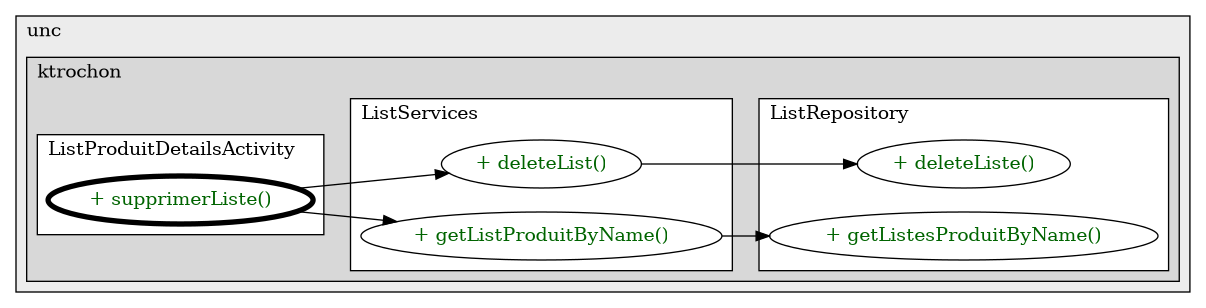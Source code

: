 @startuml

/' diagram meta data start
config=CallConfiguration;
{
  "rootMethod": "nc.unc.ktrochon.pocketlist.ListProduitDetailsActivity#supprimerListe(View)",
  "projectClassification": {
    "searchMode": "OpenProject", // OpenProject, AllProjects
    "includedProjects": "",
    "pathEndKeywords": "*.impl",
    "isClientPath": "",
    "isClientName": "",
    "isTestPath": "",
    "isTestName": "",
    "isMappingPath": "",
    "isMappingName": "",
    "isDataAccessPath": "",
    "isDataAccessName": "",
    "isDataStructurePath": "",
    "isDataStructureName": "",
    "isInterfaceStructuresPath": "",
    "isInterfaceStructuresName": "",
    "isEntryPointPath": "",
    "isEntryPointName": "",
    "treatFinalFieldsAsMandatory": false
  },
  "graphRestriction": {
    "classPackageExcludeFilter": "",
    "classPackageIncludeFilter": "",
    "classNameExcludeFilter": "",
    "classNameIncludeFilter": "",
    "methodNameExcludeFilter": "",
    "methodNameIncludeFilter": "",
    "removeByInheritance": "", // inheritance/annotation based filtering is done in a second step
    "removeByAnnotation": "",
    "removeByClassPackage": "", // cleanup the graph after inheritance/annotation based filtering is done
    "removeByClassName": "",
    "cutMappings": false,
    "cutEnum": true,
    "cutTests": true,
    "cutClient": true,
    "cutDataAccess": true,
    "cutInterfaceStructures": true,
    "cutDataStructures": true,
    "cutGetterAndSetter": true,
    "cutConstructors": true
  },
  "graphTraversal": {
    "forwardDepth": 3,
    "backwardDepth": 3,
    "classPackageExcludeFilter": "",
    "classPackageIncludeFilter": "",
    "classNameExcludeFilter": "",
    "classNameIncludeFilter": "",
    "methodNameExcludeFilter": "",
    "methodNameIncludeFilter": "",
    "hideMappings": false,
    "hideDataStructures": false,
    "hidePrivateMethods": true,
    "hideInterfaceCalls": true, // indirection: implementation -> interface (is hidden) -> implementation
    "onlyShowApplicationEntryPoints": false, // root node is included
    "useMethodCallsForStructureDiagram": "ForwardOnly" // ForwardOnly, BothDirections, No
  },
  "details": {
    "aggregation": "GroupByClass", // ByClass, GroupByClass, None
    "showMethodParametersTypes": false,
    "showMethodParametersNames": false,
    "showMethodReturnType": false,
    "showPackageLevels": 2,
    "showCallOrder": false,
    "edgeMode": "MethodsOnly", // TypesOnly, MethodsOnly, TypesAndMethods, MethodsAndDirectTypeUsage
    "showDetailedClassStructure": false
  },
  "rootClass": "nc.unc.ktrochon.pocketlist.ListProduitDetailsActivity",
  "extensionCallbackMethod": "" // qualified.class.name#methodName - signature: public static String method(String)
}
diagram meta data end '/



digraph g {
    rankdir="LR"
    splines=polyline
    

'nodes 
subgraph cluster_115946 { 
   	label=unc
	labeljust=l
	fillcolor="#ececec"
	style=filled
   
   subgraph cluster_949228562 { 
   	label=ktrochon
	labeljust=l
	fillcolor="#d8d8d8"
	style=filled
   
   subgraph cluster_1408166297 { 
   	label=ListRepository
	labeljust=l
	fillcolor=white
	style=filled
   
   ListRepository886306589XXXdeleteListe1670450955[
	label="+ deleteListe()"
	style=filled
	fillcolor=white
	tooltip="ListRepository

null"
	fontcolor=darkgreen
];

ListRepository886306589XXXgetListesProduitByName1808118735[
	label="+ getListesProduitByName()"
	style=filled
	fillcolor=white
	tooltip="ListRepository

null"
	fontcolor=darkgreen
];
} 

subgraph cluster_407810375 { 
   	label=ListProduitDetailsActivity
	labeljust=l
	fillcolor=white
	style=filled
   
   ListProduitDetailsActivity1243990011XXXsupprimerListe2666181[
	label="+ supprimerListe()"
	style=filled
	fillcolor=white
	tooltip="ListProduitDetailsActivity

null"
	penwidth=4
	fontcolor=darkgreen
];
} 

subgraph cluster_836149784 { 
   	label=ListServices
	labeljust=l
	fillcolor=white
	style=filled
   
   ListServices121729986XXXdeleteList1642869784[
	label="+ deleteList()"
	style=filled
	fillcolor=white
	tooltip="ListServices

null"
	fontcolor=darkgreen
];

ListServices121729986XXXgetListProduitByName406701772[
	label="+ getListProduitByName()"
	style=filled
	fillcolor=white
	tooltip="ListServices

null"
	fontcolor=darkgreen
];
} 
} 
} 

'edges    
ListProduitDetailsActivity1243990011XXXsupprimerListe2666181 -> ListServices121729986XXXdeleteList1642869784;
ListProduitDetailsActivity1243990011XXXsupprimerListe2666181 -> ListServices121729986XXXgetListProduitByName406701772;
ListServices121729986XXXdeleteList1642869784 -> ListRepository886306589XXXdeleteListe1670450955;
ListServices121729986XXXgetListProduitByName406701772 -> ListRepository886306589XXXgetListesProduitByName1808118735;
    
}
@enduml